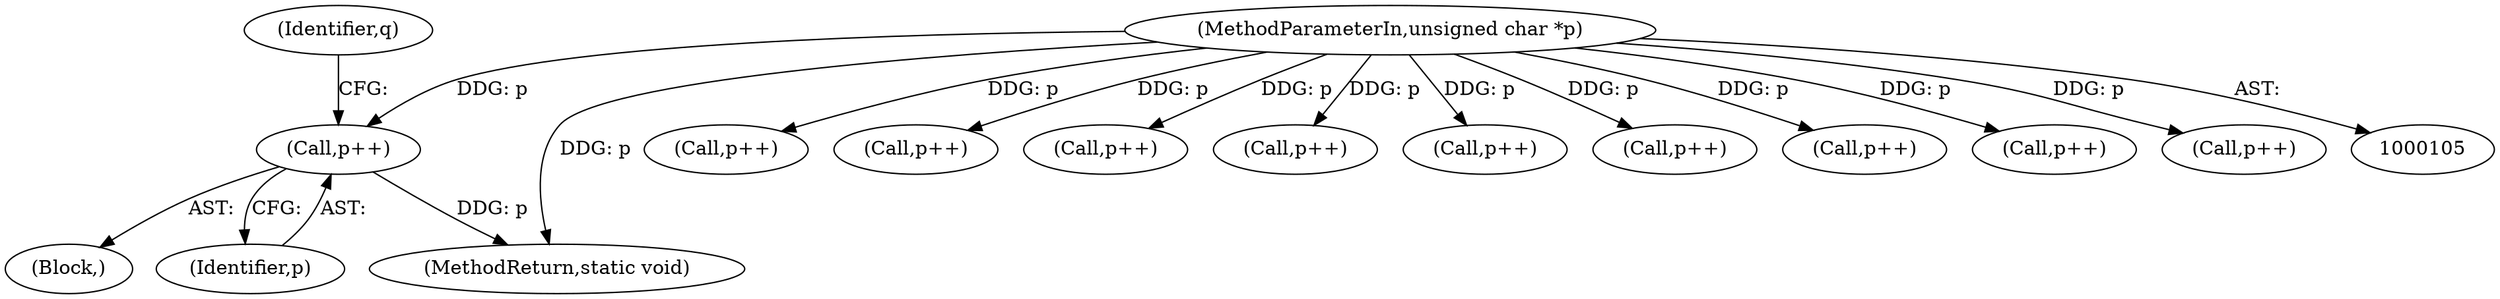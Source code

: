 digraph "0_ImageMagick_b6ae2f9e0ab13343c0281732d479757a8e8979c7@pointer" {
"1000731" [label="(Call,p++)"];
"1000106" [label="(MethodParameterIn,unsigned char *p)"];
"1000786" [label="(Call,p++)"];
"1000710" [label="(Block,)"];
"1000734" [label="(Identifier,q)"];
"1000732" [label="(Identifier,p)"];
"1000661" [label="(Call,p++)"];
"1000780" [label="(Call,p++)"];
"1000792" [label="(Call,p++)"];
"1000803" [label="(MethodReturn,static void)"];
"1000731" [label="(Call,p++)"];
"1000106" [label="(MethodParameterIn,unsigned char *p)"];
"1000523" [label="(Call,p++)"];
"1000206" [label="(Call,p++)"];
"1000624" [label="(Call,p++)"];
"1000262" [label="(Call,p++)"];
"1000414" [label="(Call,p++)"];
"1000731" -> "1000710"  [label="AST: "];
"1000731" -> "1000732"  [label="CFG: "];
"1000732" -> "1000731"  [label="AST: "];
"1000734" -> "1000731"  [label="CFG: "];
"1000731" -> "1000803"  [label="DDG: p"];
"1000106" -> "1000731"  [label="DDG: p"];
"1000106" -> "1000105"  [label="AST: "];
"1000106" -> "1000803"  [label="DDG: p"];
"1000106" -> "1000206"  [label="DDG: p"];
"1000106" -> "1000262"  [label="DDG: p"];
"1000106" -> "1000414"  [label="DDG: p"];
"1000106" -> "1000523"  [label="DDG: p"];
"1000106" -> "1000624"  [label="DDG: p"];
"1000106" -> "1000661"  [label="DDG: p"];
"1000106" -> "1000780"  [label="DDG: p"];
"1000106" -> "1000786"  [label="DDG: p"];
"1000106" -> "1000792"  [label="DDG: p"];
}
